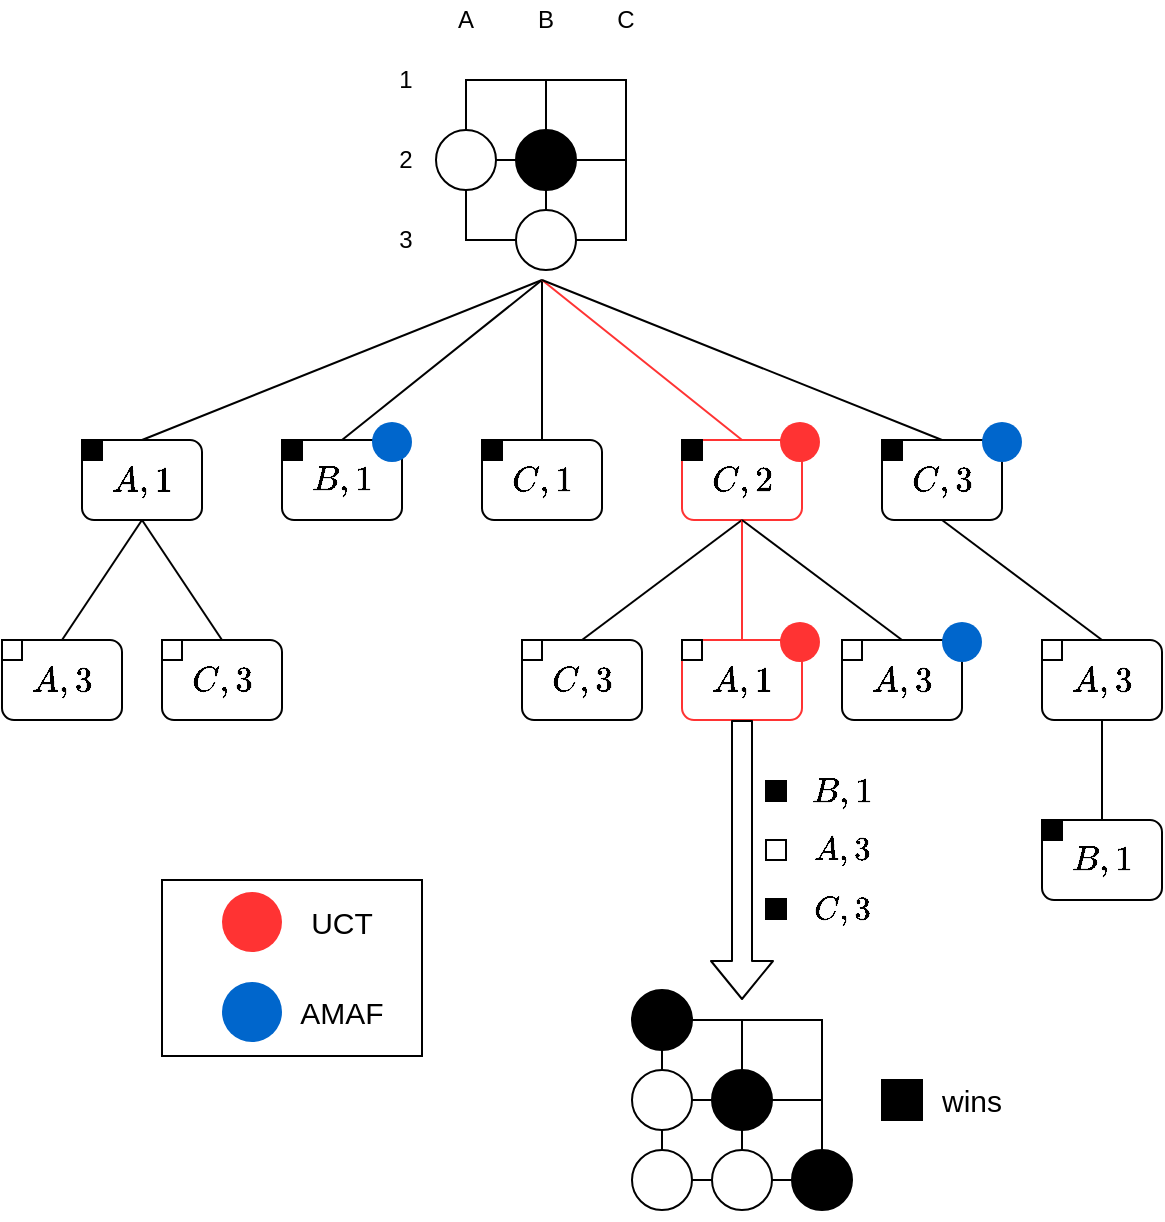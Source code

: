 <mxfile version="13.1.14" type="device"><diagram id="d68J6vN2rfHPniz9M9yI" name="Page-1"><mxGraphModel dx="1113" dy="1948" grid="1" gridSize="10" guides="1" tooltips="1" connect="1" arrows="1" fold="1" page="1" pageScale="1" pageWidth="827" pageHeight="1169" math="1" shadow="0"><root><mxCell id="0"/><mxCell id="1" parent="0"/><mxCell id="ujdUde1SEb2IyxnMCnXE-3" value="&lt;font style=&quot;font-size: 15px&quot;&gt;$$A,1$$&lt;/font&gt;" style="rounded=1;whiteSpace=wrap;html=1;" parent="1" vertex="1"><mxGeometry x="80" y="160" width="60" height="40" as="geometry"/></mxCell><mxCell id="ujdUde1SEb2IyxnMCnXE-4" value="&lt;font style=&quot;font-size: 15px&quot;&gt;$$C,2$$&lt;/font&gt;" style="rounded=1;whiteSpace=wrap;html=1;strokeColor=#FF3333;" parent="1" vertex="1"><mxGeometry x="380" y="160" width="60" height="40" as="geometry"/></mxCell><mxCell id="ujdUde1SEb2IyxnMCnXE-7" value="&lt;font style=&quot;font-size: 15px&quot;&gt;$$B,1$$&lt;/font&gt;" style="rounded=1;whiteSpace=wrap;html=1;" parent="1" vertex="1"><mxGeometry x="180" y="160" width="60" height="40" as="geometry"/></mxCell><mxCell id="ujdUde1SEb2IyxnMCnXE-8" value="&lt;font style=&quot;font-size: 15px&quot;&gt;$$C,1$$&lt;/font&gt;" style="rounded=1;whiteSpace=wrap;html=1;" parent="1" vertex="1"><mxGeometry x="280" y="160" width="60" height="40" as="geometry"/></mxCell><mxCell id="ujdUde1SEb2IyxnMCnXE-9" value="&lt;font style=&quot;font-size: 15px&quot;&gt;$$C,3$$&lt;/font&gt;" style="rounded=1;whiteSpace=wrap;html=1;" parent="1" vertex="1"><mxGeometry x="480" y="160" width="60" height="40" as="geometry"/></mxCell><mxCell id="ujdUde1SEb2IyxnMCnXE-10" value="" style="endArrow=none;html=1;fontColor=#FFFFFF;exitX=0.5;exitY=0;exitDx=0;exitDy=0;" parent="1" source="ujdUde1SEb2IyxnMCnXE-3" edge="1"><mxGeometry width="50" height="50" relative="1" as="geometry"><mxPoint x="180" y="150" as="sourcePoint"/><mxPoint x="310" y="80" as="targetPoint"/></mxGeometry></mxCell><mxCell id="ujdUde1SEb2IyxnMCnXE-11" value="" style="endArrow=none;html=1;fontColor=#FFFFFF;exitX=0.5;exitY=0;exitDx=0;exitDy=0;" parent="1" source="ujdUde1SEb2IyxnMCnXE-7" edge="1"><mxGeometry width="50" height="50" relative="1" as="geometry"><mxPoint x="250.0" y="150" as="sourcePoint"/><mxPoint x="310" y="80" as="targetPoint"/></mxGeometry></mxCell><mxCell id="ujdUde1SEb2IyxnMCnXE-13" value="" style="endArrow=none;html=1;fontColor=#FFFFFF;exitX=0.5;exitY=0;exitDx=0;exitDy=0;" parent="1" source="ujdUde1SEb2IyxnMCnXE-8" edge="1"><mxGeometry width="50" height="50" relative="1" as="geometry"><mxPoint x="140.0" y="190" as="sourcePoint"/><mxPoint x="310" y="80" as="targetPoint"/></mxGeometry></mxCell><mxCell id="ujdUde1SEb2IyxnMCnXE-14" value="" style="endArrow=none;html=1;fontColor=#FFFFFF;exitX=0.5;exitY=0;exitDx=0;exitDy=0;strokeColor=#FF3333;" parent="1" source="ujdUde1SEb2IyxnMCnXE-4" edge="1"><mxGeometry width="50" height="50" relative="1" as="geometry"><mxPoint x="150.0" y="200" as="sourcePoint"/><mxPoint x="310" y="80" as="targetPoint"/></mxGeometry></mxCell><mxCell id="ujdUde1SEb2IyxnMCnXE-15" value="" style="endArrow=none;html=1;fontColor=#FFFFFF;exitX=0.5;exitY=0;exitDx=0;exitDy=0;" parent="1" source="ujdUde1SEb2IyxnMCnXE-9" edge="1"><mxGeometry width="50" height="50" relative="1" as="geometry"><mxPoint x="420" y="170" as="sourcePoint"/><mxPoint x="310" y="80" as="targetPoint"/></mxGeometry></mxCell><mxCell id="ujdUde1SEb2IyxnMCnXE-17" value="" style="rounded=0;whiteSpace=wrap;html=1;fillColor=#000000;fontColor=#FFFFFF;" parent="1" vertex="1"><mxGeometry x="80" y="160" width="10" height="10" as="geometry"/></mxCell><mxCell id="ujdUde1SEb2IyxnMCnXE-18" value="" style="rounded=0;whiteSpace=wrap;html=1;fillColor=#000000;fontColor=#FFFFFF;" parent="1" vertex="1"><mxGeometry x="180" y="160" width="10" height="10" as="geometry"/></mxCell><mxCell id="ujdUde1SEb2IyxnMCnXE-19" value="" style="rounded=0;whiteSpace=wrap;html=1;fillColor=#000000;fontColor=#FFFFFF;" parent="1" vertex="1"><mxGeometry x="280" y="160" width="10" height="10" as="geometry"/></mxCell><mxCell id="ujdUde1SEb2IyxnMCnXE-21" value="" style="rounded=0;whiteSpace=wrap;html=1;fillColor=#000000;fontColor=#FFFFFF;" parent="1" vertex="1"><mxGeometry x="380" y="160" width="10" height="10" as="geometry"/></mxCell><mxCell id="ujdUde1SEb2IyxnMCnXE-22" value="" style="rounded=0;whiteSpace=wrap;html=1;fillColor=#000000;fontColor=#FFFFFF;" parent="1" vertex="1"><mxGeometry x="480" y="160" width="10" height="10" as="geometry"/></mxCell><mxCell id="ujdUde1SEb2IyxnMCnXE-24" value="&lt;font style=&quot;font-size: 15px&quot;&gt;$$A,3$$&lt;/font&gt;" style="rounded=1;whiteSpace=wrap;html=1;" parent="1" vertex="1"><mxGeometry x="40" y="260" width="60" height="40" as="geometry"/></mxCell><mxCell id="ujdUde1SEb2IyxnMCnXE-25" value="&lt;font style=&quot;font-size: 15px&quot;&gt;$$C,3$$&lt;/font&gt;" style="rounded=1;whiteSpace=wrap;html=1;" parent="1" vertex="1"><mxGeometry x="120" y="260" width="60" height="40" as="geometry"/></mxCell><mxCell id="ujdUde1SEb2IyxnMCnXE-26" value="" style="endArrow=none;html=1;fontColor=#FFFFFF;entryX=0.5;entryY=1;entryDx=0;entryDy=0;exitX=0.5;exitY=0;exitDx=0;exitDy=0;" parent="1" source="ujdUde1SEb2IyxnMCnXE-25" target="ujdUde1SEb2IyxnMCnXE-3" edge="1"><mxGeometry width="50" height="50" relative="1" as="geometry"><mxPoint x="310" y="320" as="sourcePoint"/><mxPoint x="360" y="270" as="targetPoint"/></mxGeometry></mxCell><mxCell id="ujdUde1SEb2IyxnMCnXE-27" value="&lt;font style=&quot;font-size: 15px&quot;&gt;$$A,3$$&lt;/font&gt;" style="rounded=1;whiteSpace=wrap;html=1;" parent="1" vertex="1"><mxGeometry x="560" y="260" width="60" height="40" as="geometry"/></mxCell><mxCell id="ujdUde1SEb2IyxnMCnXE-28" value="" style="endArrow=none;html=1;fontColor=#FFFFFF;entryX=0.5;entryY=1;entryDx=0;entryDy=0;exitX=0.5;exitY=0;exitDx=0;exitDy=0;" parent="1" source="ujdUde1SEb2IyxnMCnXE-24" target="ujdUde1SEb2IyxnMCnXE-3" edge="1"><mxGeometry width="50" height="50" relative="1" as="geometry"><mxPoint x="240.0" y="310.0" as="sourcePoint"/><mxPoint x="200.0" y="230" as="targetPoint"/></mxGeometry></mxCell><mxCell id="ujdUde1SEb2IyxnMCnXE-29" value="&lt;font style=&quot;font-size: 15px&quot;&gt;$$B,1$$&lt;/font&gt;" style="rounded=1;whiteSpace=wrap;html=1;" parent="1" vertex="1"><mxGeometry x="560" y="350" width="60" height="40" as="geometry"/></mxCell><mxCell id="ujdUde1SEb2IyxnMCnXE-30" value="&lt;font style=&quot;font-size: 15px&quot;&gt;$$C,3$$&lt;/font&gt;" style="rounded=1;whiteSpace=wrap;html=1;" parent="1" vertex="1"><mxGeometry x="300" y="260" width="60" height="40" as="geometry"/></mxCell><mxCell id="ujdUde1SEb2IyxnMCnXE-31" value="&lt;font style=&quot;font-size: 15px&quot;&gt;$$A,3$$&lt;/font&gt;" style="rounded=1;whiteSpace=wrap;html=1;" parent="1" vertex="1"><mxGeometry x="460" y="260" width="60" height="40" as="geometry"/></mxCell><mxCell id="ujdUde1SEb2IyxnMCnXE-32" value="&lt;font style=&quot;font-size: 15px&quot;&gt;$$A,1$$&lt;/font&gt;" style="rounded=1;whiteSpace=wrap;html=1;strokeColor=#FF3333;" parent="1" vertex="1"><mxGeometry x="380" y="260" width="60" height="40" as="geometry"/></mxCell><mxCell id="ujdUde1SEb2IyxnMCnXE-33" value="" style="endArrow=none;html=1;fontColor=#FFFFFF;entryX=0.5;entryY=1;entryDx=0;entryDy=0;exitX=0.5;exitY=0;exitDx=0;exitDy=0;" parent="1" source="ujdUde1SEb2IyxnMCnXE-30" target="ujdUde1SEb2IyxnMCnXE-4" edge="1"><mxGeometry width="50" height="50" relative="1" as="geometry"><mxPoint x="350.0" y="280.0" as="sourcePoint"/><mxPoint x="310.0" y="200" as="targetPoint"/></mxGeometry></mxCell><mxCell id="ujdUde1SEb2IyxnMCnXE-34" value="" style="endArrow=none;html=1;fontColor=#FFFFFF;entryX=0.5;entryY=1;entryDx=0;entryDy=0;exitX=0.5;exitY=0;exitDx=0;exitDy=0;strokeColor=#FF3333;" parent="1" source="ujdUde1SEb2IyxnMCnXE-32" target="ujdUde1SEb2IyxnMCnXE-4" edge="1"><mxGeometry width="50" height="50" relative="1" as="geometry"><mxPoint x="350.0" y="280.0" as="sourcePoint"/><mxPoint x="310.0" y="200" as="targetPoint"/></mxGeometry></mxCell><mxCell id="ujdUde1SEb2IyxnMCnXE-35" value="" style="endArrow=none;html=1;fontColor=#FFFFFF;entryX=0.5;entryY=1;entryDx=0;entryDy=0;exitX=0.5;exitY=0;exitDx=0;exitDy=0;" parent="1" source="ujdUde1SEb2IyxnMCnXE-31" target="ujdUde1SEb2IyxnMCnXE-4" edge="1"><mxGeometry width="50" height="50" relative="1" as="geometry"><mxPoint x="180.0" y="310.0" as="sourcePoint"/><mxPoint x="140.0" y="230" as="targetPoint"/></mxGeometry></mxCell><mxCell id="ujdUde1SEb2IyxnMCnXE-36" value="" style="endArrow=none;html=1;fontColor=#FFFFFF;entryX=0.5;entryY=1;entryDx=0;entryDy=0;exitX=0.5;exitY=0;exitDx=0;exitDy=0;" parent="1" source="ujdUde1SEb2IyxnMCnXE-27" target="ujdUde1SEb2IyxnMCnXE-9" edge="1"><mxGeometry width="50" height="50" relative="1" as="geometry"><mxPoint x="430" y="410" as="sourcePoint"/><mxPoint x="480" y="360" as="targetPoint"/></mxGeometry></mxCell><mxCell id="ujdUde1SEb2IyxnMCnXE-37" value="" style="endArrow=none;html=1;fontColor=#FFFFFF;entryX=0.5;entryY=1;entryDx=0;entryDy=0;exitX=0.5;exitY=0;exitDx=0;exitDy=0;" parent="1" source="ujdUde1SEb2IyxnMCnXE-29" target="ujdUde1SEb2IyxnMCnXE-27" edge="1"><mxGeometry width="50" height="50" relative="1" as="geometry"><mxPoint x="610.0" y="440.0" as="sourcePoint"/><mxPoint x="570.0" y="360" as="targetPoint"/></mxGeometry></mxCell><mxCell id="ujdUde1SEb2IyxnMCnXE-38" value="" style="rounded=0;whiteSpace=wrap;html=1;fillColor=#000000;fontColor=#FFFFFF;" parent="1" vertex="1"><mxGeometry x="560" y="350" width="10" height="10" as="geometry"/></mxCell><mxCell id="ujdUde1SEb2IyxnMCnXE-40" value="" style="rounded=0;whiteSpace=wrap;html=1;fillColor=#FFFFFF;fontColor=#FFFFFF;" parent="1" vertex="1"><mxGeometry x="40" y="260" width="10" height="10" as="geometry"/></mxCell><mxCell id="ujdUde1SEb2IyxnMCnXE-42" value="" style="rounded=0;whiteSpace=wrap;html=1;fillColor=#FFFFFF;fontColor=#FFFFFF;" parent="1" vertex="1"><mxGeometry x="120" y="260" width="10" height="10" as="geometry"/></mxCell><mxCell id="ujdUde1SEb2IyxnMCnXE-43" value="" style="rounded=0;whiteSpace=wrap;html=1;fillColor=#FFFFFF;fontColor=#FFFFFF;" parent="1" vertex="1"><mxGeometry x="300" y="260" width="10" height="10" as="geometry"/></mxCell><mxCell id="ujdUde1SEb2IyxnMCnXE-44" value="" style="rounded=0;whiteSpace=wrap;html=1;fillColor=#FFFFFF;fontColor=#FFFFFF;" parent="1" vertex="1"><mxGeometry x="380" y="260" width="10" height="10" as="geometry"/></mxCell><mxCell id="ujdUde1SEb2IyxnMCnXE-45" value="" style="rounded=0;whiteSpace=wrap;html=1;fillColor=#FFFFFF;fontColor=#FFFFFF;" parent="1" vertex="1"><mxGeometry x="460" y="260" width="10" height="10" as="geometry"/></mxCell><mxCell id="ujdUde1SEb2IyxnMCnXE-46" value="" style="rounded=0;whiteSpace=wrap;html=1;fillColor=#FFFFFF;fontColor=#FFFFFF;" parent="1" vertex="1"><mxGeometry x="560" y="260" width="10" height="10" as="geometry"/></mxCell><mxCell id="ujdUde1SEb2IyxnMCnXE-71" value="" style="shape=flexArrow;endArrow=classic;html=1;strokeColor=#000000;fontColor=#000000;exitX=0.5;exitY=1;exitDx=0;exitDy=0;" parent="1" source="ujdUde1SEb2IyxnMCnXE-32" edge="1"><mxGeometry width="50" height="50" relative="1" as="geometry"><mxPoint x="400" y="410" as="sourcePoint"/><mxPoint x="410" y="440" as="targetPoint"/></mxGeometry></mxCell><mxCell id="ujdUde1SEb2IyxnMCnXE-100" value="" style="group" parent="1" vertex="1" connectable="0"><mxGeometry x="370" y="450" width="100" height="100" as="geometry"/></mxCell><mxCell id="ujdUde1SEb2IyxnMCnXE-101" value="" style="rounded=0;whiteSpace=wrap;html=1;fillColor=#FFFFFF;fontColor=#FFFFFF;" parent="ujdUde1SEb2IyxnMCnXE-100" vertex="1"><mxGeometry width="40" height="40" as="geometry"/></mxCell><mxCell id="ujdUde1SEb2IyxnMCnXE-102" value="" style="rounded=0;whiteSpace=wrap;html=1;fillColor=#FFFFFF;fontColor=#FFFFFF;" parent="ujdUde1SEb2IyxnMCnXE-100" vertex="1"><mxGeometry x="40" width="40" height="40" as="geometry"/></mxCell><mxCell id="ujdUde1SEb2IyxnMCnXE-103" value="" style="rounded=0;whiteSpace=wrap;html=1;fillColor=#FFFFFF;fontColor=#FFFFFF;" parent="ujdUde1SEb2IyxnMCnXE-100" vertex="1"><mxGeometry y="40" width="40" height="40" as="geometry"/></mxCell><mxCell id="ujdUde1SEb2IyxnMCnXE-104" value="" style="rounded=0;whiteSpace=wrap;html=1;fillColor=#FFFFFF;fontColor=#FFFFFF;" parent="ujdUde1SEb2IyxnMCnXE-100" vertex="1"><mxGeometry x="40" y="40" width="40" height="40" as="geometry"/></mxCell><mxCell id="ujdUde1SEb2IyxnMCnXE-105" value="" style="ellipse;whiteSpace=wrap;html=1;aspect=fixed;fillColor=#FFFFFF;fontColor=#FFFFFF;" parent="ujdUde1SEb2IyxnMCnXE-100" vertex="1"><mxGeometry x="-15" y="25" width="30" height="30" as="geometry"/></mxCell><mxCell id="ujdUde1SEb2IyxnMCnXE-106" value="" style="ellipse;whiteSpace=wrap;html=1;aspect=fixed;fillColor=#FFFFFF;fontColor=#FFFFFF;" parent="ujdUde1SEb2IyxnMCnXE-100" vertex="1"><mxGeometry x="25" y="65" width="30" height="30" as="geometry"/></mxCell><mxCell id="ujdUde1SEb2IyxnMCnXE-107" value="" style="ellipse;whiteSpace=wrap;html=1;aspect=fixed;fillColor=#000000;fontColor=#FFFFFF;" parent="ujdUde1SEb2IyxnMCnXE-100" vertex="1"><mxGeometry x="25" y="25" width="30" height="30" as="geometry"/></mxCell><mxCell id="ujdUde1SEb2IyxnMCnXE-108" value="" style="ellipse;whiteSpace=wrap;html=1;aspect=fixed;fillColor=#FFFFFF;fontColor=#FFFFFF;" parent="ujdUde1SEb2IyxnMCnXE-100" vertex="1"><mxGeometry x="-15" y="65" width="30" height="30" as="geometry"/></mxCell><mxCell id="ujdUde1SEb2IyxnMCnXE-119" value="" style="ellipse;whiteSpace=wrap;html=1;aspect=fixed;fillColor=#000000;fontColor=#FFFFFF;" parent="ujdUde1SEb2IyxnMCnXE-100" vertex="1"><mxGeometry x="65" y="65" width="30" height="30" as="geometry"/></mxCell><mxCell id="ujdUde1SEb2IyxnMCnXE-109" value="" style="ellipse;whiteSpace=wrap;html=1;aspect=fixed;fillColor=#000000;fontColor=#FFFFFF;" parent="1" vertex="1"><mxGeometry x="355" y="435" width="30" height="30" as="geometry"/></mxCell><mxCell id="ujdUde1SEb2IyxnMCnXE-121" value="&lt;font style=&quot;font-size: 15px&quot;&gt;wins&lt;/font&gt;" style="text;html=1;strokeColor=none;fillColor=none;align=center;verticalAlign=middle;whiteSpace=wrap;rounded=0;fontColor=#000000;" parent="1" vertex="1"><mxGeometry x="505" y="480" width="40" height="20" as="geometry"/></mxCell><mxCell id="ujdUde1SEb2IyxnMCnXE-122" value="" style="rounded=0;whiteSpace=wrap;html=1;strokeColor=#000000;fillColor=#000000;fontColor=#000000;" parent="1" vertex="1"><mxGeometry x="480" y="480" width="20" height="20" as="geometry"/></mxCell><mxCell id="ujdUde1SEb2IyxnMCnXE-125" value="" style="group" parent="1" vertex="1" connectable="0"><mxGeometry x="232" y="-60" width="130" height="140" as="geometry"/></mxCell><mxCell id="ujdUde1SEb2IyxnMCnXE-123" value="" style="group" parent="ujdUde1SEb2IyxnMCnXE-125" vertex="1" connectable="0"><mxGeometry width="130" height="140" as="geometry"/></mxCell><mxCell id="ujdUde1SEb2IyxnMCnXE-69" value="" style="group" parent="ujdUde1SEb2IyxnMCnXE-123" vertex="1" connectable="0"><mxGeometry width="130" height="140" as="geometry"/></mxCell><mxCell id="ujdUde1SEb2IyxnMCnXE-59" value="" style="group" parent="ujdUde1SEb2IyxnMCnXE-69" vertex="1" connectable="0"><mxGeometry x="40" y="40" width="80" height="100" as="geometry"/></mxCell><mxCell id="ujdUde1SEb2IyxnMCnXE-48" value="" style="rounded=0;whiteSpace=wrap;html=1;fillColor=#FFFFFF;fontColor=#FFFFFF;" parent="ujdUde1SEb2IyxnMCnXE-59" vertex="1"><mxGeometry width="40" height="40" as="geometry"/></mxCell><mxCell id="ujdUde1SEb2IyxnMCnXE-49" value="" style="rounded=0;whiteSpace=wrap;html=1;fillColor=#FFFFFF;fontColor=#FFFFFF;" parent="ujdUde1SEb2IyxnMCnXE-59" vertex="1"><mxGeometry x="40" width="40" height="40" as="geometry"/></mxCell><mxCell id="ujdUde1SEb2IyxnMCnXE-51" value="" style="rounded=0;whiteSpace=wrap;html=1;fillColor=#FFFFFF;fontColor=#FFFFFF;" parent="ujdUde1SEb2IyxnMCnXE-59" vertex="1"><mxGeometry y="40" width="40" height="40" as="geometry"/></mxCell><mxCell id="ujdUde1SEb2IyxnMCnXE-52" value="" style="rounded=0;whiteSpace=wrap;html=1;fillColor=#FFFFFF;fontColor=#FFFFFF;" parent="ujdUde1SEb2IyxnMCnXE-59" vertex="1"><mxGeometry x="40" y="40" width="40" height="40" as="geometry"/></mxCell><mxCell id="ujdUde1SEb2IyxnMCnXE-58" value="" style="ellipse;whiteSpace=wrap;html=1;aspect=fixed;fillColor=#FFFFFF;fontColor=#FFFFFF;" parent="ujdUde1SEb2IyxnMCnXE-59" vertex="1"><mxGeometry x="-15" y="25" width="30" height="30" as="geometry"/></mxCell><mxCell id="ujdUde1SEb2IyxnMCnXE-60" value="" style="ellipse;whiteSpace=wrap;html=1;aspect=fixed;fillColor=#FFFFFF;fontColor=#FFFFFF;" parent="ujdUde1SEb2IyxnMCnXE-59" vertex="1"><mxGeometry x="25" y="65" width="30" height="30" as="geometry"/></mxCell><mxCell id="ujdUde1SEb2IyxnMCnXE-61" value="" style="ellipse;whiteSpace=wrap;html=1;aspect=fixed;fillColor=#000000;fontColor=#FFFFFF;" parent="ujdUde1SEb2IyxnMCnXE-59" vertex="1"><mxGeometry x="25" y="25" width="30" height="30" as="geometry"/></mxCell><mxCell id="ujdUde1SEb2IyxnMCnXE-63" value="1" style="text;html=1;strokeColor=none;fillColor=none;align=center;verticalAlign=middle;whiteSpace=wrap;rounded=0;fontColor=#000000;" parent="ujdUde1SEb2IyxnMCnXE-69" vertex="1"><mxGeometry y="30" width="20" height="20" as="geometry"/></mxCell><mxCell id="ujdUde1SEb2IyxnMCnXE-64" value="2" style="text;html=1;strokeColor=none;fillColor=none;align=center;verticalAlign=middle;whiteSpace=wrap;rounded=0;fontColor=#000000;" parent="ujdUde1SEb2IyxnMCnXE-69" vertex="1"><mxGeometry y="70" width="20" height="20" as="geometry"/></mxCell><mxCell id="ujdUde1SEb2IyxnMCnXE-65" value="3" style="text;html=1;strokeColor=none;fillColor=none;align=center;verticalAlign=middle;whiteSpace=wrap;rounded=0;fontColor=#000000;" parent="ujdUde1SEb2IyxnMCnXE-69" vertex="1"><mxGeometry y="110" width="20" height="20" as="geometry"/></mxCell><mxCell id="ujdUde1SEb2IyxnMCnXE-66" value="A" style="text;html=1;strokeColor=none;fillColor=none;align=center;verticalAlign=middle;whiteSpace=wrap;rounded=0;fontColor=#000000;" parent="ujdUde1SEb2IyxnMCnXE-69" vertex="1"><mxGeometry x="30" width="20" height="20" as="geometry"/></mxCell><mxCell id="ujdUde1SEb2IyxnMCnXE-67" value="B" style="text;html=1;strokeColor=none;fillColor=none;align=center;verticalAlign=middle;whiteSpace=wrap;rounded=0;fontColor=#000000;" parent="ujdUde1SEb2IyxnMCnXE-69" vertex="1"><mxGeometry x="70" width="20" height="20" as="geometry"/></mxCell><mxCell id="ujdUde1SEb2IyxnMCnXE-68" value="C" style="text;html=1;strokeColor=none;fillColor=none;align=center;verticalAlign=middle;whiteSpace=wrap;rounded=0;fontColor=#000000;" parent="ujdUde1SEb2IyxnMCnXE-69" vertex="1"><mxGeometry x="110" width="20" height="20" as="geometry"/></mxCell><mxCell id="ujdUde1SEb2IyxnMCnXE-126" value="" style="ellipse;whiteSpace=wrap;html=1;aspect=fixed;strokeColor=none;fillColor=#FF3333;fontColor=#000000;" parent="1" vertex="1"><mxGeometry x="429" y="151" width="20" height="20" as="geometry"/></mxCell><mxCell id="ujdUde1SEb2IyxnMCnXE-127" value="" style="ellipse;whiteSpace=wrap;html=1;aspect=fixed;strokeColor=none;fillColor=#FF3333;fontColor=#000000;" parent="1" vertex="1"><mxGeometry x="429" y="251" width="20" height="20" as="geometry"/></mxCell><mxCell id="ujdUde1SEb2IyxnMCnXE-129" value="" style="ellipse;whiteSpace=wrap;html=1;aspect=fixed;strokeColor=none;fillColor=#0066CC;fontColor=#000000;" parent="1" vertex="1"><mxGeometry x="225" y="151" width="20" height="20" as="geometry"/></mxCell><mxCell id="ujdUde1SEb2IyxnMCnXE-130" value="" style="ellipse;whiteSpace=wrap;html=1;aspect=fixed;strokeColor=none;fillColor=#0066CC;fontColor=#000000;" parent="1" vertex="1"><mxGeometry x="510" y="251" width="20" height="20" as="geometry"/></mxCell><mxCell id="ujdUde1SEb2IyxnMCnXE-131" value="" style="ellipse;whiteSpace=wrap;html=1;aspect=fixed;strokeColor=none;fillColor=#0066CC;fontColor=#000000;" parent="1" vertex="1"><mxGeometry x="530" y="151" width="20" height="20" as="geometry"/></mxCell><mxCell id="ujdUde1SEb2IyxnMCnXE-137" value="" style="group" parent="1" vertex="1" connectable="0"><mxGeometry x="120" y="380" width="130" height="88" as="geometry"/></mxCell><mxCell id="ujdUde1SEb2IyxnMCnXE-132" value="" style="ellipse;whiteSpace=wrap;html=1;aspect=fixed;strokeColor=none;fillColor=#0066CC;fontColor=#000000;" parent="ujdUde1SEb2IyxnMCnXE-137" vertex="1"><mxGeometry x="30" y="51" width="30" height="30" as="geometry"/></mxCell><mxCell id="ujdUde1SEb2IyxnMCnXE-133" value="&lt;font style=&quot;font-size: 15px&quot;&gt;AMAF&lt;/font&gt;" style="text;html=1;strokeColor=none;fillColor=none;align=center;verticalAlign=middle;whiteSpace=wrap;rounded=0;fontColor=#000000;" parent="ujdUde1SEb2IyxnMCnXE-137" vertex="1"><mxGeometry x="70" y="56" width="40" height="20" as="geometry"/></mxCell><mxCell id="ujdUde1SEb2IyxnMCnXE-134" value="" style="ellipse;whiteSpace=wrap;html=1;aspect=fixed;strokeColor=none;fillColor=#FF3333;fontColor=#000000;" parent="ujdUde1SEb2IyxnMCnXE-137" vertex="1"><mxGeometry x="30" y="6" width="30" height="30" as="geometry"/></mxCell><mxCell id="ujdUde1SEb2IyxnMCnXE-135" value="&lt;font style=&quot;font-size: 15px&quot;&gt;UCT&lt;/font&gt;" style="text;html=1;strokeColor=none;fillColor=none;align=center;verticalAlign=middle;whiteSpace=wrap;rounded=0;fontColor=#000000;" parent="ujdUde1SEb2IyxnMCnXE-137" vertex="1"><mxGeometry x="70" y="11" width="40" height="20" as="geometry"/></mxCell><mxCell id="ujdUde1SEb2IyxnMCnXE-136" value="" style="rounded=0;whiteSpace=wrap;html=1;strokeColor=#000000;fillColor=none;fontColor=#000000;" parent="ujdUde1SEb2IyxnMCnXE-137" vertex="1"><mxGeometry width="130" height="88" as="geometry"/></mxCell><mxCell id="ujdUde1SEb2IyxnMCnXE-75" value="" style="rounded=0;whiteSpace=wrap;html=1;fillColor=#000000;fontColor=#FFFFFF;" parent="1" vertex="1"><mxGeometry x="422" y="330.5" width="10" height="10" as="geometry"/></mxCell><mxCell id="ujdUde1SEb2IyxnMCnXE-76" value="&lt;font style=&quot;font-size: 15px&quot;&gt;$$B,1$$&lt;/font&gt;" style="text;html=1;strokeColor=none;fillColor=none;align=center;verticalAlign=middle;whiteSpace=wrap;rounded=0;fontColor=#000000;" parent="1" vertex="1"><mxGeometry x="440" y="325.5" width="40" height="20" as="geometry"/></mxCell><mxCell id="ujdUde1SEb2IyxnMCnXE-82" value="" style="rounded=0;whiteSpace=wrap;html=1;fillColor=#000000;fontColor=#FFFFFF;" parent="1" vertex="1"><mxGeometry x="422" y="389.5" width="10" height="10" as="geometry"/></mxCell><mxCell id="ujdUde1SEb2IyxnMCnXE-83" value="&lt;font style=&quot;font-size: 14px&quot;&gt;$$C,3$$&lt;/font&gt;" style="text;html=1;strokeColor=none;fillColor=none;align=center;verticalAlign=middle;whiteSpace=wrap;rounded=0;fontColor=#000000;" parent="1" vertex="1"><mxGeometry x="440" y="384.5" width="40" height="20" as="geometry"/></mxCell><mxCell id="ujdUde1SEb2IyxnMCnXE-79" value="" style="rounded=0;whiteSpace=wrap;html=1;fillColor=#FFFFFF;fontColor=#FFFFFF;" parent="1" vertex="1"><mxGeometry x="422" y="360" width="10" height="10" as="geometry"/></mxCell><mxCell id="ujdUde1SEb2IyxnMCnXE-80" value="&lt;font style=&quot;font-size: 14px&quot;&gt;$$A,3$$&lt;/font&gt;" style="text;html=1;strokeColor=none;fillColor=none;align=center;verticalAlign=middle;whiteSpace=wrap;rounded=0;fontColor=#000000;" parent="1" vertex="1"><mxGeometry x="440" y="355" width="40" height="20" as="geometry"/></mxCell></root></mxGraphModel></diagram></mxfile>